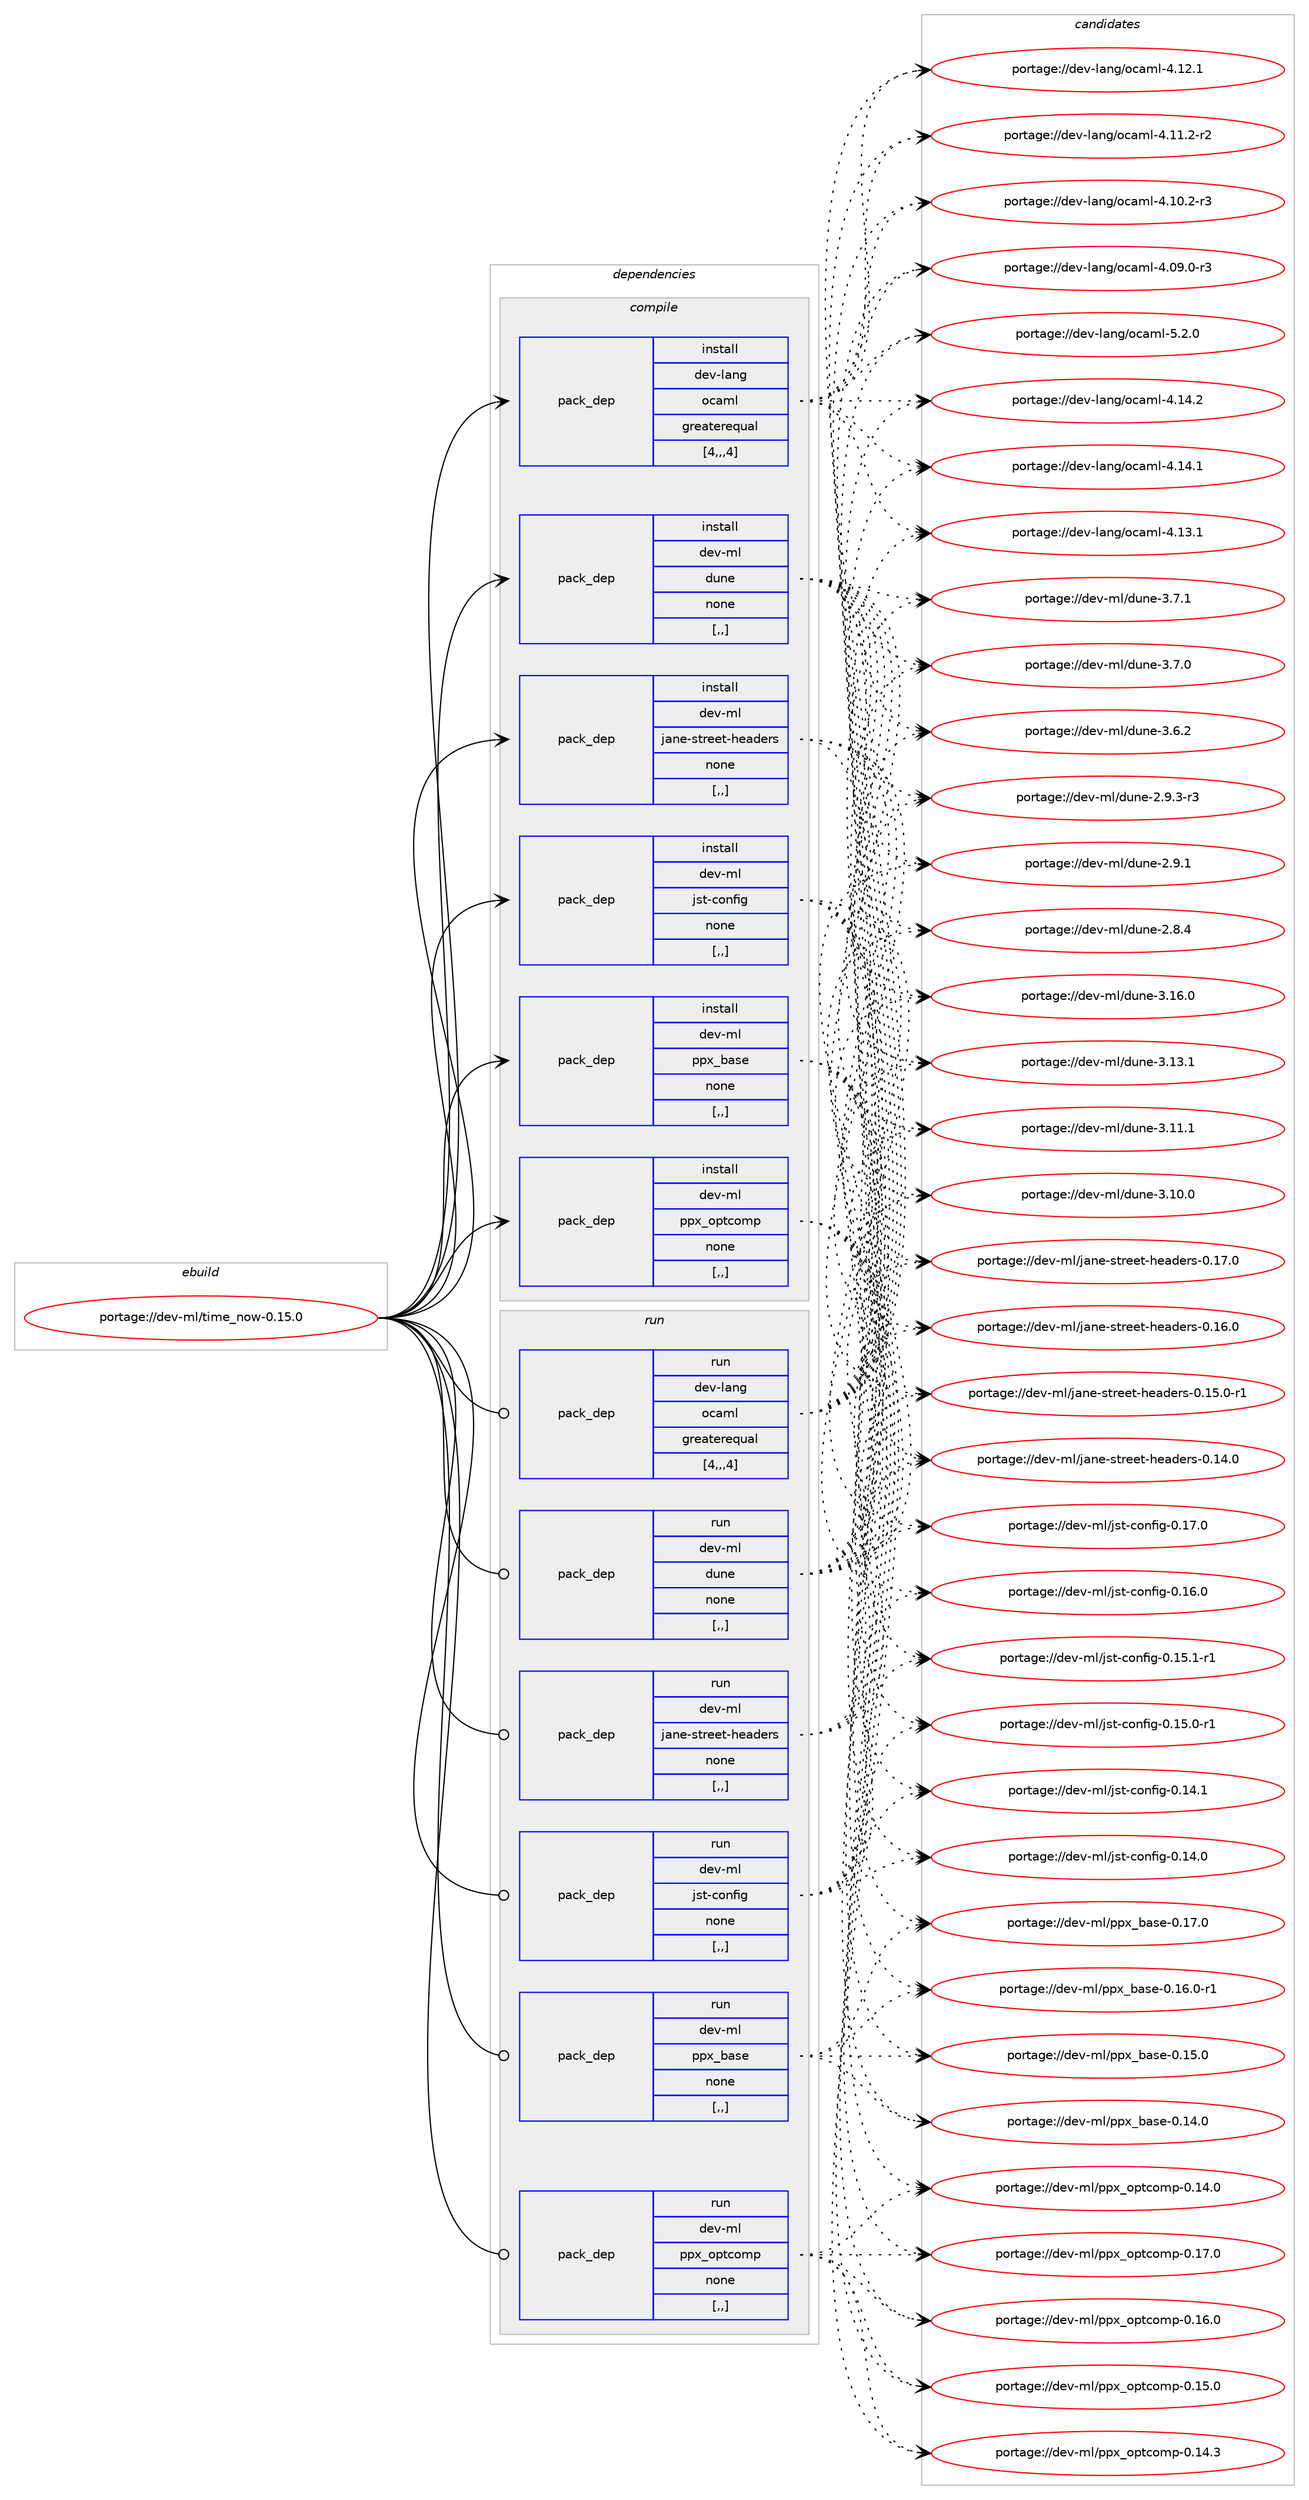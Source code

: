 digraph prolog {

# *************
# Graph options
# *************

newrank=true;
concentrate=true;
compound=true;
graph [rankdir=LR,fontname=Helvetica,fontsize=10,ranksep=1.5];#, ranksep=2.5, nodesep=0.2];
edge  [arrowhead=vee];
node  [fontname=Helvetica,fontsize=10];

# **********
# The ebuild
# **********

subgraph cluster_leftcol {
color=gray;
label=<<i>ebuild</i>>;
id [label="portage://dev-ml/time_now-0.15.0", color=red, width=4, href="../dev-ml/time_now-0.15.0.svg"];
}

# ****************
# The dependencies
# ****************

subgraph cluster_midcol {
color=gray;
label=<<i>dependencies</i>>;
subgraph cluster_compile {
fillcolor="#eeeeee";
style=filled;
label=<<i>compile</i>>;
subgraph pack94337 {
dependency125321 [label=<<TABLE BORDER="0" CELLBORDER="1" CELLSPACING="0" CELLPADDING="4" WIDTH="220"><TR><TD ROWSPAN="6" CELLPADDING="30">pack_dep</TD></TR><TR><TD WIDTH="110">install</TD></TR><TR><TD>dev-lang</TD></TR><TR><TD>ocaml</TD></TR><TR><TD>greaterequal</TD></TR><TR><TD>[4,,,4]</TD></TR></TABLE>>, shape=none, color=blue];
}
id:e -> dependency125321:w [weight=20,style="solid",arrowhead="vee"];
subgraph pack94338 {
dependency125322 [label=<<TABLE BORDER="0" CELLBORDER="1" CELLSPACING="0" CELLPADDING="4" WIDTH="220"><TR><TD ROWSPAN="6" CELLPADDING="30">pack_dep</TD></TR><TR><TD WIDTH="110">install</TD></TR><TR><TD>dev-ml</TD></TR><TR><TD>dune</TD></TR><TR><TD>none</TD></TR><TR><TD>[,,]</TD></TR></TABLE>>, shape=none, color=blue];
}
id:e -> dependency125322:w [weight=20,style="solid",arrowhead="vee"];
subgraph pack94339 {
dependency125323 [label=<<TABLE BORDER="0" CELLBORDER="1" CELLSPACING="0" CELLPADDING="4" WIDTH="220"><TR><TD ROWSPAN="6" CELLPADDING="30">pack_dep</TD></TR><TR><TD WIDTH="110">install</TD></TR><TR><TD>dev-ml</TD></TR><TR><TD>jane-street-headers</TD></TR><TR><TD>none</TD></TR><TR><TD>[,,]</TD></TR></TABLE>>, shape=none, color=blue];
}
id:e -> dependency125323:w [weight=20,style="solid",arrowhead="vee"];
subgraph pack94340 {
dependency125324 [label=<<TABLE BORDER="0" CELLBORDER="1" CELLSPACING="0" CELLPADDING="4" WIDTH="220"><TR><TD ROWSPAN="6" CELLPADDING="30">pack_dep</TD></TR><TR><TD WIDTH="110">install</TD></TR><TR><TD>dev-ml</TD></TR><TR><TD>jst-config</TD></TR><TR><TD>none</TD></TR><TR><TD>[,,]</TD></TR></TABLE>>, shape=none, color=blue];
}
id:e -> dependency125324:w [weight=20,style="solid",arrowhead="vee"];
subgraph pack94341 {
dependency125325 [label=<<TABLE BORDER="0" CELLBORDER="1" CELLSPACING="0" CELLPADDING="4" WIDTH="220"><TR><TD ROWSPAN="6" CELLPADDING="30">pack_dep</TD></TR><TR><TD WIDTH="110">install</TD></TR><TR><TD>dev-ml</TD></TR><TR><TD>ppx_base</TD></TR><TR><TD>none</TD></TR><TR><TD>[,,]</TD></TR></TABLE>>, shape=none, color=blue];
}
id:e -> dependency125325:w [weight=20,style="solid",arrowhead="vee"];
subgraph pack94342 {
dependency125326 [label=<<TABLE BORDER="0" CELLBORDER="1" CELLSPACING="0" CELLPADDING="4" WIDTH="220"><TR><TD ROWSPAN="6" CELLPADDING="30">pack_dep</TD></TR><TR><TD WIDTH="110">install</TD></TR><TR><TD>dev-ml</TD></TR><TR><TD>ppx_optcomp</TD></TR><TR><TD>none</TD></TR><TR><TD>[,,]</TD></TR></TABLE>>, shape=none, color=blue];
}
id:e -> dependency125326:w [weight=20,style="solid",arrowhead="vee"];
}
subgraph cluster_compileandrun {
fillcolor="#eeeeee";
style=filled;
label=<<i>compile and run</i>>;
}
subgraph cluster_run {
fillcolor="#eeeeee";
style=filled;
label=<<i>run</i>>;
subgraph pack94343 {
dependency125327 [label=<<TABLE BORDER="0" CELLBORDER="1" CELLSPACING="0" CELLPADDING="4" WIDTH="220"><TR><TD ROWSPAN="6" CELLPADDING="30">pack_dep</TD></TR><TR><TD WIDTH="110">run</TD></TR><TR><TD>dev-lang</TD></TR><TR><TD>ocaml</TD></TR><TR><TD>greaterequal</TD></TR><TR><TD>[4,,,4]</TD></TR></TABLE>>, shape=none, color=blue];
}
id:e -> dependency125327:w [weight=20,style="solid",arrowhead="odot"];
subgraph pack94344 {
dependency125328 [label=<<TABLE BORDER="0" CELLBORDER="1" CELLSPACING="0" CELLPADDING="4" WIDTH="220"><TR><TD ROWSPAN="6" CELLPADDING="30">pack_dep</TD></TR><TR><TD WIDTH="110">run</TD></TR><TR><TD>dev-ml</TD></TR><TR><TD>dune</TD></TR><TR><TD>none</TD></TR><TR><TD>[,,]</TD></TR></TABLE>>, shape=none, color=blue];
}
id:e -> dependency125328:w [weight=20,style="solid",arrowhead="odot"];
subgraph pack94345 {
dependency125329 [label=<<TABLE BORDER="0" CELLBORDER="1" CELLSPACING="0" CELLPADDING="4" WIDTH="220"><TR><TD ROWSPAN="6" CELLPADDING="30">pack_dep</TD></TR><TR><TD WIDTH="110">run</TD></TR><TR><TD>dev-ml</TD></TR><TR><TD>jane-street-headers</TD></TR><TR><TD>none</TD></TR><TR><TD>[,,]</TD></TR></TABLE>>, shape=none, color=blue];
}
id:e -> dependency125329:w [weight=20,style="solid",arrowhead="odot"];
subgraph pack94346 {
dependency125330 [label=<<TABLE BORDER="0" CELLBORDER="1" CELLSPACING="0" CELLPADDING="4" WIDTH="220"><TR><TD ROWSPAN="6" CELLPADDING="30">pack_dep</TD></TR><TR><TD WIDTH="110">run</TD></TR><TR><TD>dev-ml</TD></TR><TR><TD>jst-config</TD></TR><TR><TD>none</TD></TR><TR><TD>[,,]</TD></TR></TABLE>>, shape=none, color=blue];
}
id:e -> dependency125330:w [weight=20,style="solid",arrowhead="odot"];
subgraph pack94347 {
dependency125331 [label=<<TABLE BORDER="0" CELLBORDER="1" CELLSPACING="0" CELLPADDING="4" WIDTH="220"><TR><TD ROWSPAN="6" CELLPADDING="30">pack_dep</TD></TR><TR><TD WIDTH="110">run</TD></TR><TR><TD>dev-ml</TD></TR><TR><TD>ppx_base</TD></TR><TR><TD>none</TD></TR><TR><TD>[,,]</TD></TR></TABLE>>, shape=none, color=blue];
}
id:e -> dependency125331:w [weight=20,style="solid",arrowhead="odot"];
subgraph pack94348 {
dependency125332 [label=<<TABLE BORDER="0" CELLBORDER="1" CELLSPACING="0" CELLPADDING="4" WIDTH="220"><TR><TD ROWSPAN="6" CELLPADDING="30">pack_dep</TD></TR><TR><TD WIDTH="110">run</TD></TR><TR><TD>dev-ml</TD></TR><TR><TD>ppx_optcomp</TD></TR><TR><TD>none</TD></TR><TR><TD>[,,]</TD></TR></TABLE>>, shape=none, color=blue];
}
id:e -> dependency125332:w [weight=20,style="solid",arrowhead="odot"];
}
}

# **************
# The candidates
# **************

subgraph cluster_choices {
rank=same;
color=gray;
label=<<i>candidates</i>>;

subgraph choice94337 {
color=black;
nodesep=1;
choice1001011184510897110103471119997109108455346504648 [label="portage://dev-lang/ocaml-5.2.0", color=red, width=4,href="../dev-lang/ocaml-5.2.0.svg"];
choice100101118451089711010347111999710910845524649524650 [label="portage://dev-lang/ocaml-4.14.2", color=red, width=4,href="../dev-lang/ocaml-4.14.2.svg"];
choice100101118451089711010347111999710910845524649524649 [label="portage://dev-lang/ocaml-4.14.1", color=red, width=4,href="../dev-lang/ocaml-4.14.1.svg"];
choice100101118451089711010347111999710910845524649514649 [label="portage://dev-lang/ocaml-4.13.1", color=red, width=4,href="../dev-lang/ocaml-4.13.1.svg"];
choice100101118451089711010347111999710910845524649504649 [label="portage://dev-lang/ocaml-4.12.1", color=red, width=4,href="../dev-lang/ocaml-4.12.1.svg"];
choice1001011184510897110103471119997109108455246494946504511450 [label="portage://dev-lang/ocaml-4.11.2-r2", color=red, width=4,href="../dev-lang/ocaml-4.11.2-r2.svg"];
choice1001011184510897110103471119997109108455246494846504511451 [label="portage://dev-lang/ocaml-4.10.2-r3", color=red, width=4,href="../dev-lang/ocaml-4.10.2-r3.svg"];
choice1001011184510897110103471119997109108455246485746484511451 [label="portage://dev-lang/ocaml-4.09.0-r3", color=red, width=4,href="../dev-lang/ocaml-4.09.0-r3.svg"];
dependency125321:e -> choice1001011184510897110103471119997109108455346504648:w [style=dotted,weight="100"];
dependency125321:e -> choice100101118451089711010347111999710910845524649524650:w [style=dotted,weight="100"];
dependency125321:e -> choice100101118451089711010347111999710910845524649524649:w [style=dotted,weight="100"];
dependency125321:e -> choice100101118451089711010347111999710910845524649514649:w [style=dotted,weight="100"];
dependency125321:e -> choice100101118451089711010347111999710910845524649504649:w [style=dotted,weight="100"];
dependency125321:e -> choice1001011184510897110103471119997109108455246494946504511450:w [style=dotted,weight="100"];
dependency125321:e -> choice1001011184510897110103471119997109108455246494846504511451:w [style=dotted,weight="100"];
dependency125321:e -> choice1001011184510897110103471119997109108455246485746484511451:w [style=dotted,weight="100"];
}
subgraph choice94338 {
color=black;
nodesep=1;
choice100101118451091084710011711010145514649544648 [label="portage://dev-ml/dune-3.16.0", color=red, width=4,href="../dev-ml/dune-3.16.0.svg"];
choice100101118451091084710011711010145514649514649 [label="portage://dev-ml/dune-3.13.1", color=red, width=4,href="../dev-ml/dune-3.13.1.svg"];
choice100101118451091084710011711010145514649494649 [label="portage://dev-ml/dune-3.11.1", color=red, width=4,href="../dev-ml/dune-3.11.1.svg"];
choice100101118451091084710011711010145514649484648 [label="portage://dev-ml/dune-3.10.0", color=red, width=4,href="../dev-ml/dune-3.10.0.svg"];
choice1001011184510910847100117110101455146554649 [label="portage://dev-ml/dune-3.7.1", color=red, width=4,href="../dev-ml/dune-3.7.1.svg"];
choice1001011184510910847100117110101455146554648 [label="portage://dev-ml/dune-3.7.0", color=red, width=4,href="../dev-ml/dune-3.7.0.svg"];
choice1001011184510910847100117110101455146544650 [label="portage://dev-ml/dune-3.6.2", color=red, width=4,href="../dev-ml/dune-3.6.2.svg"];
choice10010111845109108471001171101014550465746514511451 [label="portage://dev-ml/dune-2.9.3-r3", color=red, width=4,href="../dev-ml/dune-2.9.3-r3.svg"];
choice1001011184510910847100117110101455046574649 [label="portage://dev-ml/dune-2.9.1", color=red, width=4,href="../dev-ml/dune-2.9.1.svg"];
choice1001011184510910847100117110101455046564652 [label="portage://dev-ml/dune-2.8.4", color=red, width=4,href="../dev-ml/dune-2.8.4.svg"];
dependency125322:e -> choice100101118451091084710011711010145514649544648:w [style=dotted,weight="100"];
dependency125322:e -> choice100101118451091084710011711010145514649514649:w [style=dotted,weight="100"];
dependency125322:e -> choice100101118451091084710011711010145514649494649:w [style=dotted,weight="100"];
dependency125322:e -> choice100101118451091084710011711010145514649484648:w [style=dotted,weight="100"];
dependency125322:e -> choice1001011184510910847100117110101455146554649:w [style=dotted,weight="100"];
dependency125322:e -> choice1001011184510910847100117110101455146554648:w [style=dotted,weight="100"];
dependency125322:e -> choice1001011184510910847100117110101455146544650:w [style=dotted,weight="100"];
dependency125322:e -> choice10010111845109108471001171101014550465746514511451:w [style=dotted,weight="100"];
dependency125322:e -> choice1001011184510910847100117110101455046574649:w [style=dotted,weight="100"];
dependency125322:e -> choice1001011184510910847100117110101455046564652:w [style=dotted,weight="100"];
}
subgraph choice94339 {
color=black;
nodesep=1;
choice10010111845109108471069711010145115116114101101116451041019710010111411545484649554648 [label="portage://dev-ml/jane-street-headers-0.17.0", color=red, width=4,href="../dev-ml/jane-street-headers-0.17.0.svg"];
choice10010111845109108471069711010145115116114101101116451041019710010111411545484649544648 [label="portage://dev-ml/jane-street-headers-0.16.0", color=red, width=4,href="../dev-ml/jane-street-headers-0.16.0.svg"];
choice100101118451091084710697110101451151161141011011164510410197100101114115454846495346484511449 [label="portage://dev-ml/jane-street-headers-0.15.0-r1", color=red, width=4,href="../dev-ml/jane-street-headers-0.15.0-r1.svg"];
choice10010111845109108471069711010145115116114101101116451041019710010111411545484649524648 [label="portage://dev-ml/jane-street-headers-0.14.0", color=red, width=4,href="../dev-ml/jane-street-headers-0.14.0.svg"];
dependency125323:e -> choice10010111845109108471069711010145115116114101101116451041019710010111411545484649554648:w [style=dotted,weight="100"];
dependency125323:e -> choice10010111845109108471069711010145115116114101101116451041019710010111411545484649544648:w [style=dotted,weight="100"];
dependency125323:e -> choice100101118451091084710697110101451151161141011011164510410197100101114115454846495346484511449:w [style=dotted,weight="100"];
dependency125323:e -> choice10010111845109108471069711010145115116114101101116451041019710010111411545484649524648:w [style=dotted,weight="100"];
}
subgraph choice94340 {
color=black;
nodesep=1;
choice1001011184510910847106115116459911111010210510345484649554648 [label="portage://dev-ml/jst-config-0.17.0", color=red, width=4,href="../dev-ml/jst-config-0.17.0.svg"];
choice1001011184510910847106115116459911111010210510345484649544648 [label="portage://dev-ml/jst-config-0.16.0", color=red, width=4,href="../dev-ml/jst-config-0.16.0.svg"];
choice10010111845109108471061151164599111110102105103454846495346494511449 [label="portage://dev-ml/jst-config-0.15.1-r1", color=red, width=4,href="../dev-ml/jst-config-0.15.1-r1.svg"];
choice10010111845109108471061151164599111110102105103454846495346484511449 [label="portage://dev-ml/jst-config-0.15.0-r1", color=red, width=4,href="../dev-ml/jst-config-0.15.0-r1.svg"];
choice1001011184510910847106115116459911111010210510345484649524649 [label="portage://dev-ml/jst-config-0.14.1", color=red, width=4,href="../dev-ml/jst-config-0.14.1.svg"];
choice1001011184510910847106115116459911111010210510345484649524648 [label="portage://dev-ml/jst-config-0.14.0", color=red, width=4,href="../dev-ml/jst-config-0.14.0.svg"];
dependency125324:e -> choice1001011184510910847106115116459911111010210510345484649554648:w [style=dotted,weight="100"];
dependency125324:e -> choice1001011184510910847106115116459911111010210510345484649544648:w [style=dotted,weight="100"];
dependency125324:e -> choice10010111845109108471061151164599111110102105103454846495346494511449:w [style=dotted,weight="100"];
dependency125324:e -> choice10010111845109108471061151164599111110102105103454846495346484511449:w [style=dotted,weight="100"];
dependency125324:e -> choice1001011184510910847106115116459911111010210510345484649524649:w [style=dotted,weight="100"];
dependency125324:e -> choice1001011184510910847106115116459911111010210510345484649524648:w [style=dotted,weight="100"];
}
subgraph choice94341 {
color=black;
nodesep=1;
choice100101118451091084711211212095989711510145484649554648 [label="portage://dev-ml/ppx_base-0.17.0", color=red, width=4,href="../dev-ml/ppx_base-0.17.0.svg"];
choice1001011184510910847112112120959897115101454846495446484511449 [label="portage://dev-ml/ppx_base-0.16.0-r1", color=red, width=4,href="../dev-ml/ppx_base-0.16.0-r1.svg"];
choice100101118451091084711211212095989711510145484649534648 [label="portage://dev-ml/ppx_base-0.15.0", color=red, width=4,href="../dev-ml/ppx_base-0.15.0.svg"];
choice100101118451091084711211212095989711510145484649524648 [label="portage://dev-ml/ppx_base-0.14.0", color=red, width=4,href="../dev-ml/ppx_base-0.14.0.svg"];
dependency125325:e -> choice100101118451091084711211212095989711510145484649554648:w [style=dotted,weight="100"];
dependency125325:e -> choice1001011184510910847112112120959897115101454846495446484511449:w [style=dotted,weight="100"];
dependency125325:e -> choice100101118451091084711211212095989711510145484649534648:w [style=dotted,weight="100"];
dependency125325:e -> choice100101118451091084711211212095989711510145484649524648:w [style=dotted,weight="100"];
}
subgraph choice94342 {
color=black;
nodesep=1;
choice1001011184510910847112112120951111121169911110911245484649554648 [label="portage://dev-ml/ppx_optcomp-0.17.0", color=red, width=4,href="../dev-ml/ppx_optcomp-0.17.0.svg"];
choice1001011184510910847112112120951111121169911110911245484649544648 [label="portage://dev-ml/ppx_optcomp-0.16.0", color=red, width=4,href="../dev-ml/ppx_optcomp-0.16.0.svg"];
choice1001011184510910847112112120951111121169911110911245484649534648 [label="portage://dev-ml/ppx_optcomp-0.15.0", color=red, width=4,href="../dev-ml/ppx_optcomp-0.15.0.svg"];
choice1001011184510910847112112120951111121169911110911245484649524651 [label="portage://dev-ml/ppx_optcomp-0.14.3", color=red, width=4,href="../dev-ml/ppx_optcomp-0.14.3.svg"];
choice1001011184510910847112112120951111121169911110911245484649524648 [label="portage://dev-ml/ppx_optcomp-0.14.0", color=red, width=4,href="../dev-ml/ppx_optcomp-0.14.0.svg"];
dependency125326:e -> choice1001011184510910847112112120951111121169911110911245484649554648:w [style=dotted,weight="100"];
dependency125326:e -> choice1001011184510910847112112120951111121169911110911245484649544648:w [style=dotted,weight="100"];
dependency125326:e -> choice1001011184510910847112112120951111121169911110911245484649534648:w [style=dotted,weight="100"];
dependency125326:e -> choice1001011184510910847112112120951111121169911110911245484649524651:w [style=dotted,weight="100"];
dependency125326:e -> choice1001011184510910847112112120951111121169911110911245484649524648:w [style=dotted,weight="100"];
}
subgraph choice94343 {
color=black;
nodesep=1;
choice1001011184510897110103471119997109108455346504648 [label="portage://dev-lang/ocaml-5.2.0", color=red, width=4,href="../dev-lang/ocaml-5.2.0.svg"];
choice100101118451089711010347111999710910845524649524650 [label="portage://dev-lang/ocaml-4.14.2", color=red, width=4,href="../dev-lang/ocaml-4.14.2.svg"];
choice100101118451089711010347111999710910845524649524649 [label="portage://dev-lang/ocaml-4.14.1", color=red, width=4,href="../dev-lang/ocaml-4.14.1.svg"];
choice100101118451089711010347111999710910845524649514649 [label="portage://dev-lang/ocaml-4.13.1", color=red, width=4,href="../dev-lang/ocaml-4.13.1.svg"];
choice100101118451089711010347111999710910845524649504649 [label="portage://dev-lang/ocaml-4.12.1", color=red, width=4,href="../dev-lang/ocaml-4.12.1.svg"];
choice1001011184510897110103471119997109108455246494946504511450 [label="portage://dev-lang/ocaml-4.11.2-r2", color=red, width=4,href="../dev-lang/ocaml-4.11.2-r2.svg"];
choice1001011184510897110103471119997109108455246494846504511451 [label="portage://dev-lang/ocaml-4.10.2-r3", color=red, width=4,href="../dev-lang/ocaml-4.10.2-r3.svg"];
choice1001011184510897110103471119997109108455246485746484511451 [label="portage://dev-lang/ocaml-4.09.0-r3", color=red, width=4,href="../dev-lang/ocaml-4.09.0-r3.svg"];
dependency125327:e -> choice1001011184510897110103471119997109108455346504648:w [style=dotted,weight="100"];
dependency125327:e -> choice100101118451089711010347111999710910845524649524650:w [style=dotted,weight="100"];
dependency125327:e -> choice100101118451089711010347111999710910845524649524649:w [style=dotted,weight="100"];
dependency125327:e -> choice100101118451089711010347111999710910845524649514649:w [style=dotted,weight="100"];
dependency125327:e -> choice100101118451089711010347111999710910845524649504649:w [style=dotted,weight="100"];
dependency125327:e -> choice1001011184510897110103471119997109108455246494946504511450:w [style=dotted,weight="100"];
dependency125327:e -> choice1001011184510897110103471119997109108455246494846504511451:w [style=dotted,weight="100"];
dependency125327:e -> choice1001011184510897110103471119997109108455246485746484511451:w [style=dotted,weight="100"];
}
subgraph choice94344 {
color=black;
nodesep=1;
choice100101118451091084710011711010145514649544648 [label="portage://dev-ml/dune-3.16.0", color=red, width=4,href="../dev-ml/dune-3.16.0.svg"];
choice100101118451091084710011711010145514649514649 [label="portage://dev-ml/dune-3.13.1", color=red, width=4,href="../dev-ml/dune-3.13.1.svg"];
choice100101118451091084710011711010145514649494649 [label="portage://dev-ml/dune-3.11.1", color=red, width=4,href="../dev-ml/dune-3.11.1.svg"];
choice100101118451091084710011711010145514649484648 [label="portage://dev-ml/dune-3.10.0", color=red, width=4,href="../dev-ml/dune-3.10.0.svg"];
choice1001011184510910847100117110101455146554649 [label="portage://dev-ml/dune-3.7.1", color=red, width=4,href="../dev-ml/dune-3.7.1.svg"];
choice1001011184510910847100117110101455146554648 [label="portage://dev-ml/dune-3.7.0", color=red, width=4,href="../dev-ml/dune-3.7.0.svg"];
choice1001011184510910847100117110101455146544650 [label="portage://dev-ml/dune-3.6.2", color=red, width=4,href="../dev-ml/dune-3.6.2.svg"];
choice10010111845109108471001171101014550465746514511451 [label="portage://dev-ml/dune-2.9.3-r3", color=red, width=4,href="../dev-ml/dune-2.9.3-r3.svg"];
choice1001011184510910847100117110101455046574649 [label="portage://dev-ml/dune-2.9.1", color=red, width=4,href="../dev-ml/dune-2.9.1.svg"];
choice1001011184510910847100117110101455046564652 [label="portage://dev-ml/dune-2.8.4", color=red, width=4,href="../dev-ml/dune-2.8.4.svg"];
dependency125328:e -> choice100101118451091084710011711010145514649544648:w [style=dotted,weight="100"];
dependency125328:e -> choice100101118451091084710011711010145514649514649:w [style=dotted,weight="100"];
dependency125328:e -> choice100101118451091084710011711010145514649494649:w [style=dotted,weight="100"];
dependency125328:e -> choice100101118451091084710011711010145514649484648:w [style=dotted,weight="100"];
dependency125328:e -> choice1001011184510910847100117110101455146554649:w [style=dotted,weight="100"];
dependency125328:e -> choice1001011184510910847100117110101455146554648:w [style=dotted,weight="100"];
dependency125328:e -> choice1001011184510910847100117110101455146544650:w [style=dotted,weight="100"];
dependency125328:e -> choice10010111845109108471001171101014550465746514511451:w [style=dotted,weight="100"];
dependency125328:e -> choice1001011184510910847100117110101455046574649:w [style=dotted,weight="100"];
dependency125328:e -> choice1001011184510910847100117110101455046564652:w [style=dotted,weight="100"];
}
subgraph choice94345 {
color=black;
nodesep=1;
choice10010111845109108471069711010145115116114101101116451041019710010111411545484649554648 [label="portage://dev-ml/jane-street-headers-0.17.0", color=red, width=4,href="../dev-ml/jane-street-headers-0.17.0.svg"];
choice10010111845109108471069711010145115116114101101116451041019710010111411545484649544648 [label="portage://dev-ml/jane-street-headers-0.16.0", color=red, width=4,href="../dev-ml/jane-street-headers-0.16.0.svg"];
choice100101118451091084710697110101451151161141011011164510410197100101114115454846495346484511449 [label="portage://dev-ml/jane-street-headers-0.15.0-r1", color=red, width=4,href="../dev-ml/jane-street-headers-0.15.0-r1.svg"];
choice10010111845109108471069711010145115116114101101116451041019710010111411545484649524648 [label="portage://dev-ml/jane-street-headers-0.14.0", color=red, width=4,href="../dev-ml/jane-street-headers-0.14.0.svg"];
dependency125329:e -> choice10010111845109108471069711010145115116114101101116451041019710010111411545484649554648:w [style=dotted,weight="100"];
dependency125329:e -> choice10010111845109108471069711010145115116114101101116451041019710010111411545484649544648:w [style=dotted,weight="100"];
dependency125329:e -> choice100101118451091084710697110101451151161141011011164510410197100101114115454846495346484511449:w [style=dotted,weight="100"];
dependency125329:e -> choice10010111845109108471069711010145115116114101101116451041019710010111411545484649524648:w [style=dotted,weight="100"];
}
subgraph choice94346 {
color=black;
nodesep=1;
choice1001011184510910847106115116459911111010210510345484649554648 [label="portage://dev-ml/jst-config-0.17.0", color=red, width=4,href="../dev-ml/jst-config-0.17.0.svg"];
choice1001011184510910847106115116459911111010210510345484649544648 [label="portage://dev-ml/jst-config-0.16.0", color=red, width=4,href="../dev-ml/jst-config-0.16.0.svg"];
choice10010111845109108471061151164599111110102105103454846495346494511449 [label="portage://dev-ml/jst-config-0.15.1-r1", color=red, width=4,href="../dev-ml/jst-config-0.15.1-r1.svg"];
choice10010111845109108471061151164599111110102105103454846495346484511449 [label="portage://dev-ml/jst-config-0.15.0-r1", color=red, width=4,href="../dev-ml/jst-config-0.15.0-r1.svg"];
choice1001011184510910847106115116459911111010210510345484649524649 [label="portage://dev-ml/jst-config-0.14.1", color=red, width=4,href="../dev-ml/jst-config-0.14.1.svg"];
choice1001011184510910847106115116459911111010210510345484649524648 [label="portage://dev-ml/jst-config-0.14.0", color=red, width=4,href="../dev-ml/jst-config-0.14.0.svg"];
dependency125330:e -> choice1001011184510910847106115116459911111010210510345484649554648:w [style=dotted,weight="100"];
dependency125330:e -> choice1001011184510910847106115116459911111010210510345484649544648:w [style=dotted,weight="100"];
dependency125330:e -> choice10010111845109108471061151164599111110102105103454846495346494511449:w [style=dotted,weight="100"];
dependency125330:e -> choice10010111845109108471061151164599111110102105103454846495346484511449:w [style=dotted,weight="100"];
dependency125330:e -> choice1001011184510910847106115116459911111010210510345484649524649:w [style=dotted,weight="100"];
dependency125330:e -> choice1001011184510910847106115116459911111010210510345484649524648:w [style=dotted,weight="100"];
}
subgraph choice94347 {
color=black;
nodesep=1;
choice100101118451091084711211212095989711510145484649554648 [label="portage://dev-ml/ppx_base-0.17.0", color=red, width=4,href="../dev-ml/ppx_base-0.17.0.svg"];
choice1001011184510910847112112120959897115101454846495446484511449 [label="portage://dev-ml/ppx_base-0.16.0-r1", color=red, width=4,href="../dev-ml/ppx_base-0.16.0-r1.svg"];
choice100101118451091084711211212095989711510145484649534648 [label="portage://dev-ml/ppx_base-0.15.0", color=red, width=4,href="../dev-ml/ppx_base-0.15.0.svg"];
choice100101118451091084711211212095989711510145484649524648 [label="portage://dev-ml/ppx_base-0.14.0", color=red, width=4,href="../dev-ml/ppx_base-0.14.0.svg"];
dependency125331:e -> choice100101118451091084711211212095989711510145484649554648:w [style=dotted,weight="100"];
dependency125331:e -> choice1001011184510910847112112120959897115101454846495446484511449:w [style=dotted,weight="100"];
dependency125331:e -> choice100101118451091084711211212095989711510145484649534648:w [style=dotted,weight="100"];
dependency125331:e -> choice100101118451091084711211212095989711510145484649524648:w [style=dotted,weight="100"];
}
subgraph choice94348 {
color=black;
nodesep=1;
choice1001011184510910847112112120951111121169911110911245484649554648 [label="portage://dev-ml/ppx_optcomp-0.17.0", color=red, width=4,href="../dev-ml/ppx_optcomp-0.17.0.svg"];
choice1001011184510910847112112120951111121169911110911245484649544648 [label="portage://dev-ml/ppx_optcomp-0.16.0", color=red, width=4,href="../dev-ml/ppx_optcomp-0.16.0.svg"];
choice1001011184510910847112112120951111121169911110911245484649534648 [label="portage://dev-ml/ppx_optcomp-0.15.0", color=red, width=4,href="../dev-ml/ppx_optcomp-0.15.0.svg"];
choice1001011184510910847112112120951111121169911110911245484649524651 [label="portage://dev-ml/ppx_optcomp-0.14.3", color=red, width=4,href="../dev-ml/ppx_optcomp-0.14.3.svg"];
choice1001011184510910847112112120951111121169911110911245484649524648 [label="portage://dev-ml/ppx_optcomp-0.14.0", color=red, width=4,href="../dev-ml/ppx_optcomp-0.14.0.svg"];
dependency125332:e -> choice1001011184510910847112112120951111121169911110911245484649554648:w [style=dotted,weight="100"];
dependency125332:e -> choice1001011184510910847112112120951111121169911110911245484649544648:w [style=dotted,weight="100"];
dependency125332:e -> choice1001011184510910847112112120951111121169911110911245484649534648:w [style=dotted,weight="100"];
dependency125332:e -> choice1001011184510910847112112120951111121169911110911245484649524651:w [style=dotted,weight="100"];
dependency125332:e -> choice1001011184510910847112112120951111121169911110911245484649524648:w [style=dotted,weight="100"];
}
}

}
